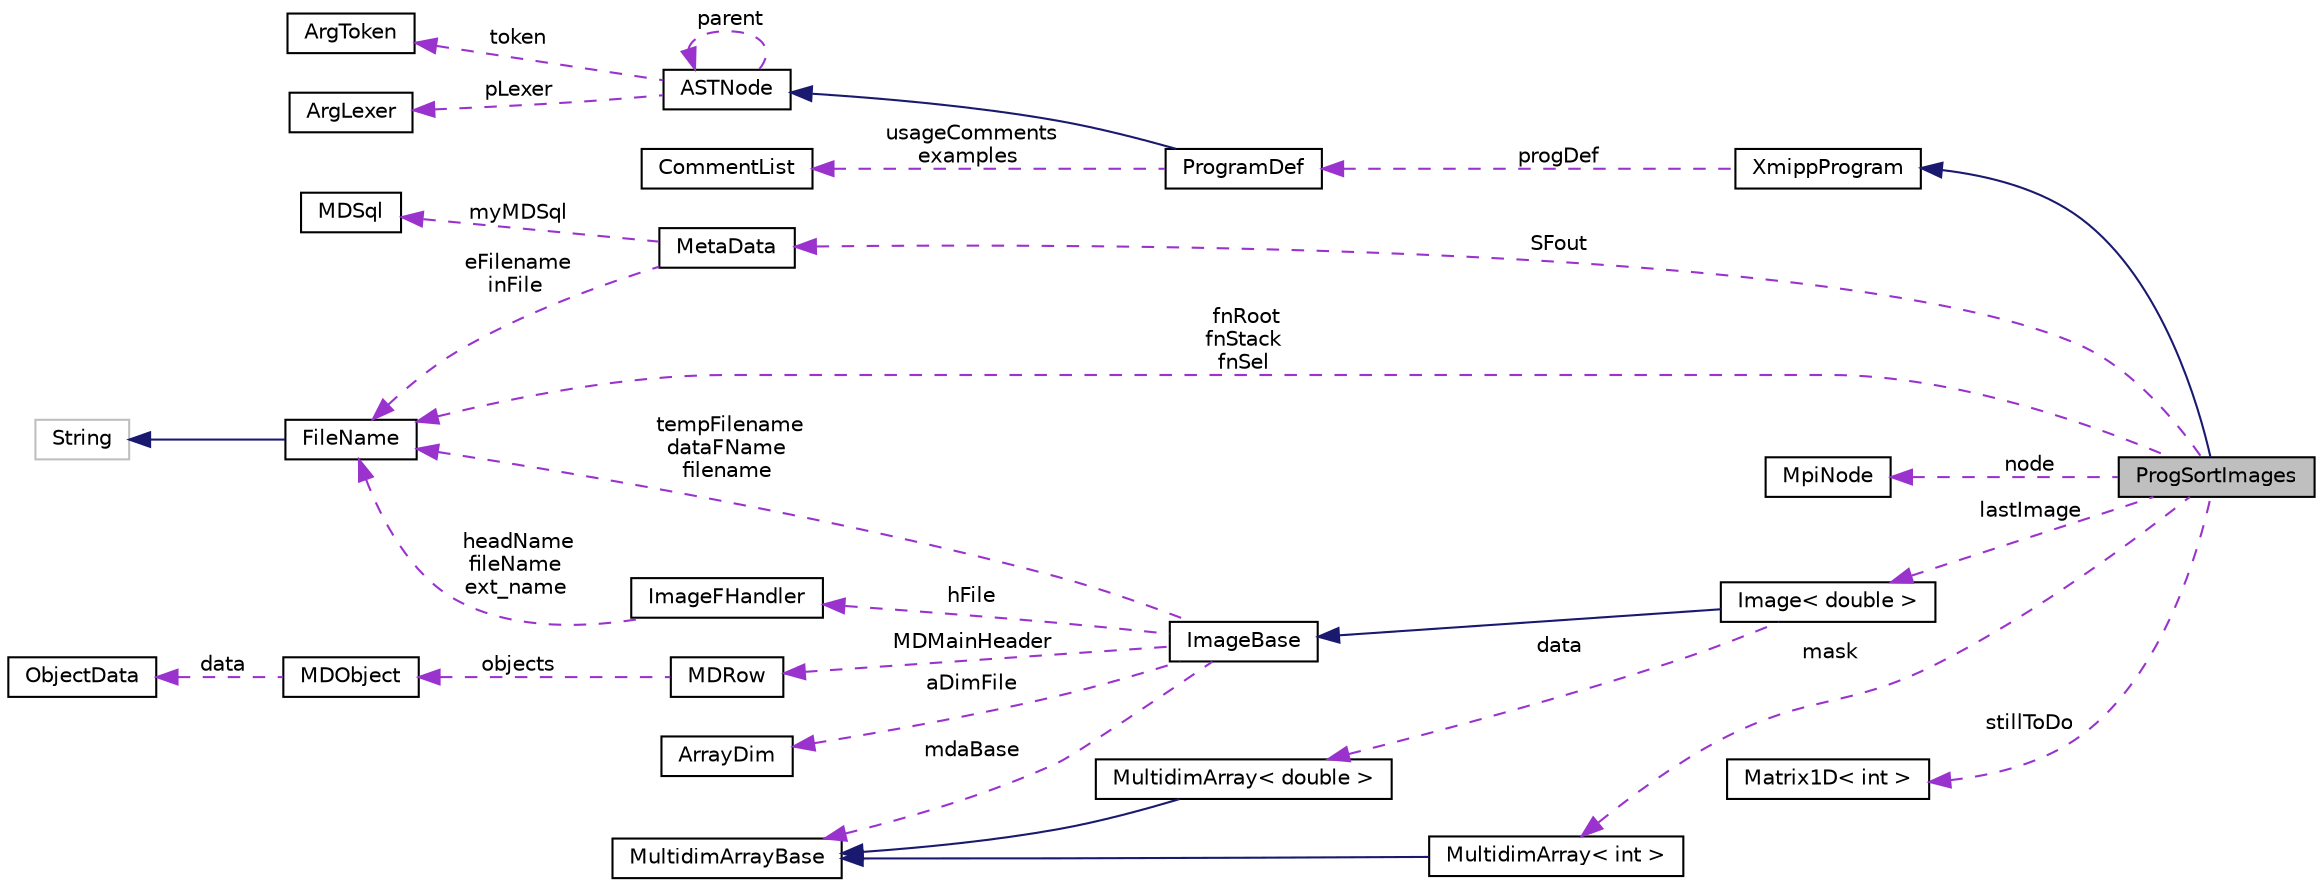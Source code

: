 digraph "ProgSortImages"
{
  edge [fontname="Helvetica",fontsize="10",labelfontname="Helvetica",labelfontsize="10"];
  node [fontname="Helvetica",fontsize="10",shape=record];
  rankdir="LR";
  Node2 [label="ProgSortImages",height=0.2,width=0.4,color="black", fillcolor="grey75", style="filled", fontcolor="black"];
  Node3 -> Node2 [dir="back",color="midnightblue",fontsize="10",style="solid",fontname="Helvetica"];
  Node3 [label="XmippProgram",height=0.2,width=0.4,color="black", fillcolor="white", style="filled",URL="$classXmippProgram.html"];
  Node4 -> Node3 [dir="back",color="darkorchid3",fontsize="10",style="dashed",label=" progDef" ,fontname="Helvetica"];
  Node4 [label="ProgramDef",height=0.2,width=0.4,color="black", fillcolor="white", style="filled",URL="$classProgramDef.html"];
  Node5 -> Node4 [dir="back",color="midnightblue",fontsize="10",style="solid",fontname="Helvetica"];
  Node5 [label="ASTNode",height=0.2,width=0.4,color="black", fillcolor="white", style="filled",URL="$classASTNode.html"];
  Node6 -> Node5 [dir="back",color="darkorchid3",fontsize="10",style="dashed",label=" token" ,fontname="Helvetica"];
  Node6 [label="ArgToken",height=0.2,width=0.4,color="black", fillcolor="white", style="filled",URL="$classArgToken.html"];
  Node7 -> Node5 [dir="back",color="darkorchid3",fontsize="10",style="dashed",label=" pLexer" ,fontname="Helvetica"];
  Node7 [label="ArgLexer",height=0.2,width=0.4,color="black", fillcolor="white", style="filled",URL="$classArgLexer.html"];
  Node5 -> Node5 [dir="back",color="darkorchid3",fontsize="10",style="dashed",label=" parent" ,fontname="Helvetica"];
  Node8 -> Node4 [dir="back",color="darkorchid3",fontsize="10",style="dashed",label=" usageComments\nexamples" ,fontname="Helvetica"];
  Node8 [label="CommentList",height=0.2,width=0.4,color="black", fillcolor="white", style="filled",URL="$classCommentList.html"];
  Node9 -> Node2 [dir="back",color="darkorchid3",fontsize="10",style="dashed",label=" SFout" ,fontname="Helvetica"];
  Node9 [label="MetaData",height=0.2,width=0.4,color="black", fillcolor="white", style="filled",URL="$classMetaData.html"];
  Node10 -> Node9 [dir="back",color="darkorchid3",fontsize="10",style="dashed",label=" myMDSql" ,fontname="Helvetica"];
  Node10 [label="MDSql",height=0.2,width=0.4,color="black", fillcolor="white", style="filled",URL="$classMDSql.html"];
  Node11 -> Node9 [dir="back",color="darkorchid3",fontsize="10",style="dashed",label=" eFilename\ninFile" ,fontname="Helvetica"];
  Node11 [label="FileName",height=0.2,width=0.4,color="black", fillcolor="white", style="filled",URL="$classFileName.html"];
  Node12 -> Node11 [dir="back",color="midnightblue",fontsize="10",style="solid",fontname="Helvetica"];
  Node12 [label="String",height=0.2,width=0.4,color="grey75", fillcolor="white", style="filled"];
  Node13 -> Node2 [dir="back",color="darkorchid3",fontsize="10",style="dashed",label=" node" ,fontname="Helvetica"];
  Node13 [label="MpiNode",height=0.2,width=0.4,color="black", fillcolor="white", style="filled",URL="$classMpiNode.html"];
  Node14 -> Node2 [dir="back",color="darkorchid3",fontsize="10",style="dashed",label=" lastImage" ,fontname="Helvetica"];
  Node14 [label="Image\< double \>",height=0.2,width=0.4,color="black", fillcolor="white", style="filled",URL="$classImage.html"];
  Node15 -> Node14 [dir="back",color="midnightblue",fontsize="10",style="solid",fontname="Helvetica"];
  Node15 [label="ImageBase",height=0.2,width=0.4,color="black", fillcolor="white", style="filled",URL="$classImageBase.html",tooltip="Image base class. "];
  Node16 -> Node15 [dir="back",color="darkorchid3",fontsize="10",style="dashed",label=" mdaBase" ,fontname="Helvetica"];
  Node16 [label="MultidimArrayBase",height=0.2,width=0.4,color="black", fillcolor="white", style="filled",URL="$classMultidimArrayBase.html"];
  Node17 -> Node15 [dir="back",color="darkorchid3",fontsize="10",style="dashed",label=" hFile" ,fontname="Helvetica"];
  Node17 [label="ImageFHandler",height=0.2,width=0.4,color="black", fillcolor="white", style="filled",URL="$structImageFHandler.html"];
  Node11 -> Node17 [dir="back",color="darkorchid3",fontsize="10",style="dashed",label=" headName\nfileName\next_name" ,fontname="Helvetica"];
  Node18 -> Node15 [dir="back",color="darkorchid3",fontsize="10",style="dashed",label=" MDMainHeader" ,fontname="Helvetica"];
  Node18 [label="MDRow",height=0.2,width=0.4,color="black", fillcolor="white", style="filled",URL="$classMDRow.html"];
  Node19 -> Node18 [dir="back",color="darkorchid3",fontsize="10",style="dashed",label=" objects" ,fontname="Helvetica"];
  Node19 [label="MDObject",height=0.2,width=0.4,color="black", fillcolor="white", style="filled",URL="$classMDObject.html"];
  Node20 -> Node19 [dir="back",color="darkorchid3",fontsize="10",style="dashed",label=" data" ,fontname="Helvetica"];
  Node20 [label="ObjectData",height=0.2,width=0.4,color="black", fillcolor="white", style="filled",URL="$unionObjectData.html"];
  Node21 -> Node15 [dir="back",color="darkorchid3",fontsize="10",style="dashed",label=" aDimFile" ,fontname="Helvetica"];
  Node21 [label="ArrayDim",height=0.2,width=0.4,color="black", fillcolor="white", style="filled",URL="$structArrayDim.html"];
  Node11 -> Node15 [dir="back",color="darkorchid3",fontsize="10",style="dashed",label=" tempFilename\ndataFName\nfilename" ,fontname="Helvetica"];
  Node22 -> Node14 [dir="back",color="darkorchid3",fontsize="10",style="dashed",label=" data" ,fontname="Helvetica"];
  Node22 [label="MultidimArray\< double \>",height=0.2,width=0.4,color="black", fillcolor="white", style="filled",URL="$classMultidimArray.html"];
  Node16 -> Node22 [dir="back",color="midnightblue",fontsize="10",style="solid",fontname="Helvetica"];
  Node23 -> Node2 [dir="back",color="darkorchid3",fontsize="10",style="dashed",label=" mask" ,fontname="Helvetica"];
  Node23 [label="MultidimArray\< int \>",height=0.2,width=0.4,color="black", fillcolor="white", style="filled",URL="$classMultidimArray.html"];
  Node16 -> Node23 [dir="back",color="midnightblue",fontsize="10",style="solid",fontname="Helvetica"];
  Node24 -> Node2 [dir="back",color="darkorchid3",fontsize="10",style="dashed",label=" stillToDo" ,fontname="Helvetica"];
  Node24 [label="Matrix1D\< int \>",height=0.2,width=0.4,color="black", fillcolor="white", style="filled",URL="$classMatrix1D.html"];
  Node11 -> Node2 [dir="back",color="darkorchid3",fontsize="10",style="dashed",label=" fnRoot\nfnStack\nfnSel" ,fontname="Helvetica"];
}
